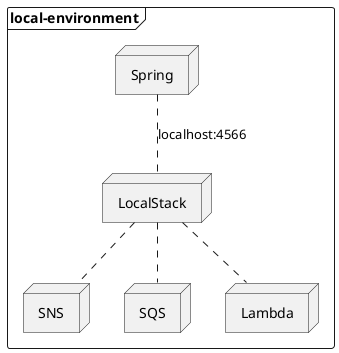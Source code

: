@startuml

frame local-environment {
node Spring
node LocalStack
node SNS
node SQS
node Lambda
LocalStack .. SNS
LocalStack .. SQS
LocalStack .. Lambda
Spring .. LocalStack: localhost:4566
}

@enduml